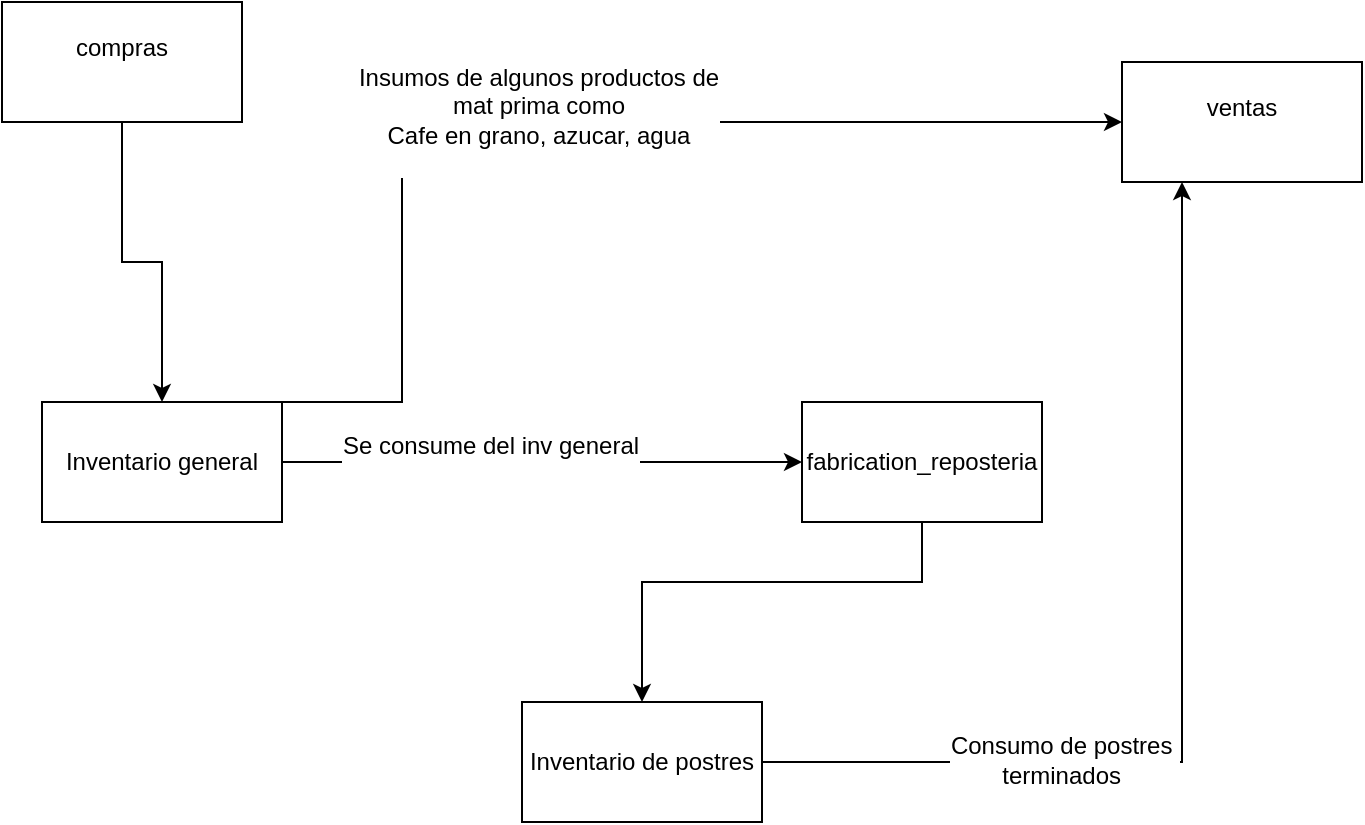 <mxfile version="10.7.2" type="device"><diagram id="3bwYnvewhfQlMdhpBLL-" name="map"><mxGraphModel dx="1010" dy="633" grid="1" gridSize="10" guides="1" tooltips="1" connect="1" arrows="1" fold="1" page="1" pageScale="1" pageWidth="850" pageHeight="1100" math="0" shadow="0"><root><mxCell id="0"/><mxCell id="1" parent="0"/><mxCell id="x3sgz7j_zCTh_hPHN5Fw-2" value="ventas&lt;br&gt;&lt;br&gt;" style="rounded=0;whiteSpace=wrap;html=1;" parent="1" vertex="1"><mxGeometry x="580" y="60" width="120" height="60" as="geometry"/></mxCell><mxCell id="x3sgz7j_zCTh_hPHN5Fw-10" style="edgeStyle=orthogonalEdgeStyle;rounded=0;orthogonalLoop=1;jettySize=auto;html=1;entryX=0.5;entryY=0;entryDx=0;entryDy=0;" parent="1" source="x3sgz7j_zCTh_hPHN5Fw-6" target="x3sgz7j_zCTh_hPHN5Fw-9" edge="1"><mxGeometry relative="1" as="geometry"/></mxCell><mxCell id="x3sgz7j_zCTh_hPHN5Fw-6" value="compras&lt;br&gt;&lt;br&gt;" style="rounded=0;whiteSpace=wrap;html=1;" parent="1" vertex="1"><mxGeometry x="20" y="30" width="120" height="60" as="geometry"/></mxCell><mxCell id="x3sgz7j_zCTh_hPHN5Fw-13" style="edgeStyle=orthogonalEdgeStyle;rounded=0;orthogonalLoop=1;jettySize=auto;html=1;entryX=0.5;entryY=0;entryDx=0;entryDy=0;" parent="1" source="x3sgz7j_zCTh_hPHN5Fw-7" target="x3sgz7j_zCTh_hPHN5Fw-12" edge="1"><mxGeometry relative="1" as="geometry"><Array as="points"><mxPoint x="480" y="320"/><mxPoint x="340" y="320"/></Array></mxGeometry></mxCell><mxCell id="x3sgz7j_zCTh_hPHN5Fw-7" value="fabrication_reposteria&lt;br&gt;" style="rounded=0;whiteSpace=wrap;html=1;" parent="1" vertex="1"><mxGeometry x="420" y="230" width="120" height="60" as="geometry"/></mxCell><mxCell id="x3sgz7j_zCTh_hPHN5Fw-8" style="edgeStyle=orthogonalEdgeStyle;rounded=0;orthogonalLoop=1;jettySize=auto;html=1;exitX=0.5;exitY=1;exitDx=0;exitDy=0;" parent="1" source="x3sgz7j_zCTh_hPHN5Fw-6" target="x3sgz7j_zCTh_hPHN5Fw-6" edge="1"><mxGeometry relative="1" as="geometry"/></mxCell><mxCell id="x3sgz7j_zCTh_hPHN5Fw-11" style="edgeStyle=orthogonalEdgeStyle;rounded=0;orthogonalLoop=1;jettySize=auto;html=1;exitX=1;exitY=0.5;exitDx=0;exitDy=0;" parent="1" source="x3sgz7j_zCTh_hPHN5Fw-9" target="x3sgz7j_zCTh_hPHN5Fw-7" edge="1"><mxGeometry relative="1" as="geometry"/></mxCell><mxCell id="x3sgz7j_zCTh_hPHN5Fw-18" value="Se consume del inv general&lt;br&gt;&lt;br&gt;" style="text;html=1;resizable=0;points=[];align=center;verticalAlign=middle;labelBackgroundColor=#ffffff;" parent="x3sgz7j_zCTh_hPHN5Fw-11" vertex="1" connectable="0"><mxGeometry x="-0.202" y="1" relative="1" as="geometry"><mxPoint as="offset"/></mxGeometry></mxCell><mxCell id="x3sgz7j_zCTh_hPHN5Fw-14" style="edgeStyle=orthogonalEdgeStyle;rounded=0;orthogonalLoop=1;jettySize=auto;html=1;exitX=0.75;exitY=0;exitDx=0;exitDy=0;entryX=0;entryY=0.5;entryDx=0;entryDy=0;" parent="1" source="x3sgz7j_zCTh_hPHN5Fw-9" target="x3sgz7j_zCTh_hPHN5Fw-2" edge="1"><mxGeometry relative="1" as="geometry"><Array as="points"><mxPoint x="220" y="230"/><mxPoint x="220" y="90"/></Array></mxGeometry></mxCell><mxCell id="x3sgz7j_zCTh_hPHN5Fw-15" value="Insumos de algunos productos de &lt;br&gt;mat prima como&lt;br&gt;Cafe en grano, azucar, agua&lt;br&gt;&lt;br&gt;" style="text;html=1;resizable=0;points=[];align=center;verticalAlign=middle;labelBackgroundColor=#ffffff;" parent="x3sgz7j_zCTh_hPHN5Fw-14" vertex="1" connectable="0"><mxGeometry x="0.011" y="1" relative="1" as="geometry"><mxPoint as="offset"/></mxGeometry></mxCell><UserObject label="Inventario general" id="x3sgz7j_zCTh_hPHN5Fw-9"><mxCell style="rounded=0;whiteSpace=wrap;html=1;" parent="1" vertex="1"><mxGeometry x="40" y="230" width="120" height="60" as="geometry"/></mxCell></UserObject><mxCell id="x3sgz7j_zCTh_hPHN5Fw-16" style="edgeStyle=orthogonalEdgeStyle;rounded=0;orthogonalLoop=1;jettySize=auto;html=1;entryX=0.25;entryY=1;entryDx=0;entryDy=0;" parent="1" source="x3sgz7j_zCTh_hPHN5Fw-12" target="x3sgz7j_zCTh_hPHN5Fw-2" edge="1"><mxGeometry relative="1" as="geometry"/></mxCell><mxCell id="x3sgz7j_zCTh_hPHN5Fw-17" value="Consumo de postres&amp;nbsp;&lt;br&gt;terminados&amp;nbsp;&lt;br&gt;" style="text;html=1;resizable=0;points=[];align=center;verticalAlign=middle;labelBackgroundColor=#ffffff;" parent="x3sgz7j_zCTh_hPHN5Fw-16" vertex="1" connectable="0"><mxGeometry x="-0.399" y="1" relative="1" as="geometry"><mxPoint as="offset"/></mxGeometry></mxCell><mxCell id="x3sgz7j_zCTh_hPHN5Fw-12" value="Inventario de postres" style="rounded=0;whiteSpace=wrap;html=1;" parent="1" vertex="1"><mxGeometry x="280" y="380" width="120" height="60" as="geometry"/></mxCell></root></mxGraphModel></diagram><diagram id="p0XqcKmUgTJYPS8MZ6la" name="Process flow"><mxGraphModel dx="1010" dy="633" grid="1" gridSize="10" guides="1" tooltips="1" connect="1" arrows="1" fold="1" page="1" pageScale="1" pageWidth="850" pageHeight="1100" math="0" shadow="0"><root><mxCell id="ep6BzbHf-mTxLiTmxh-_-0"/><mxCell id="ep6BzbHf-mTxLiTmxh-_-1" parent="ep6BzbHf-mTxLiTmxh-_-0"/><mxCell id="vCaNxrGRDg81SMNiD6En-7" style="edgeStyle=orthogonalEdgeStyle;rounded=0;orthogonalLoop=1;jettySize=auto;html=1;exitX=1;exitY=0.5;exitDx=0;exitDy=0;entryX=0;entryY=0.5;entryDx=0;entryDy=0;" parent="ep6BzbHf-mTxLiTmxh-_-1" source="vCaNxrGRDg81SMNiD6En-0" target="vCaNxrGRDg81SMNiD6En-9" edge="1"><mxGeometry relative="1" as="geometry"><mxPoint x="323" y="53" as="targetPoint"/></mxGeometry></mxCell><mxCell id="vCaNxrGRDg81SMNiD6En-0" value="Abrir menu principal&lt;br&gt;" style="rounded=0;whiteSpace=wrap;html=1;" parent="ep6BzbHf-mTxLiTmxh-_-1" vertex="1"><mxGeometry x="50" y="30" width="120" height="60" as="geometry"/></mxCell><mxCell id="vCaNxrGRDg81SMNiD6En-6" style="edgeStyle=orthogonalEdgeStyle;rounded=0;orthogonalLoop=1;jettySize=auto;html=1;exitX=0.5;exitY=1;exitDx=0;exitDy=0;entryX=0.5;entryY=0;entryDx=0;entryDy=0;" parent="ep6BzbHf-mTxLiTmxh-_-1" source="vCaNxrGRDg81SMNiD6En-1" target="vCaNxrGRDg81SMNiD6En-2" edge="1"><mxGeometry relative="1" as="geometry"/></mxCell><mxCell id="vCaNxrGRDg81SMNiD6En-1" value="Update tipo venta&amp;nbsp;" style="rounded=0;whiteSpace=wrap;html=1;" parent="ep6BzbHf-mTxLiTmxh-_-1" vertex="1"><mxGeometry x="600" y="190" width="120" height="60" as="geometry"/></mxCell><mxCell id="vCaNxrGRDg81SMNiD6En-20" style="edgeStyle=orthogonalEdgeStyle;rounded=0;orthogonalLoop=1;jettySize=auto;html=1;" parent="ep6BzbHf-mTxLiTmxh-_-1" source="vCaNxrGRDg81SMNiD6En-2" target="vCaNxrGRDg81SMNiD6En-19" edge="1"><mxGeometry relative="1" as="geometry"/></mxCell><mxCell id="vCaNxrGRDg81SMNiD6En-2" value="Update tipo venta 2&lt;br&gt;" style="rounded=0;whiteSpace=wrap;html=1;" parent="ep6BzbHf-mTxLiTmxh-_-1" vertex="1"><mxGeometry x="590" y="310" width="120" height="60" as="geometry"/></mxCell><mxCell id="vCaNxrGRDg81SMNiD6En-5" style="edgeStyle=orthogonalEdgeStyle;rounded=0;orthogonalLoop=1;jettySize=auto;html=1;exitX=0.5;exitY=1;exitDx=0;exitDy=0;entryX=0.5;entryY=0;entryDx=0;entryDy=0;" parent="ep6BzbHf-mTxLiTmxh-_-1" source="vCaNxrGRDg81SMNiD6En-3" target="vCaNxrGRDg81SMNiD6En-1" edge="1"><mxGeometry relative="1" as="geometry"/></mxCell><mxCell id="vCaNxrGRDg81SMNiD6En-3" value="Append insumos&lt;br&gt;" style="rounded=0;whiteSpace=wrap;html=1;" parent="ep6BzbHf-mTxLiTmxh-_-1" vertex="1"><mxGeometry x="590" y="80" width="120" height="60" as="geometry"/></mxCell><mxCell id="vCaNxrGRDg81SMNiD6En-14" value="Yes&lt;br&gt;" style="edgeStyle=orthogonalEdgeStyle;rounded=0;orthogonalLoop=1;jettySize=auto;html=1;exitX=0.5;exitY=1;exitDx=0;exitDy=0;entryX=0.5;entryY=0;entryDx=0;entryDy=0;" parent="ep6BzbHf-mTxLiTmxh-_-1" source="vCaNxrGRDg81SMNiD6En-9" target="vCaNxrGRDg81SMNiD6En-13" edge="1"><mxGeometry relative="1" as="geometry"/></mxCell><mxCell id="vCaNxrGRDg81SMNiD6En-16" value="NO" style="edgeStyle=orthogonalEdgeStyle;rounded=0;orthogonalLoop=1;jettySize=auto;html=1;entryX=0.5;entryY=0;entryDx=0;entryDy=0;" parent="ep6BzbHf-mTxLiTmxh-_-1" source="vCaNxrGRDg81SMNiD6En-9" target="vCaNxrGRDg81SMNiD6En-3" edge="1"><mxGeometry relative="1" as="geometry"><mxPoint x="600" y="60" as="targetPoint"/></mxGeometry></mxCell><mxCell id="vCaNxrGRDg81SMNiD6En-9" value="Actualizaste algun precio&lt;br&gt;" style="rhombus;whiteSpace=wrap;html=1;" parent="ep6BzbHf-mTxLiTmxh-_-1" vertex="1"><mxGeometry x="270" y="10" width="130" height="100" as="geometry"/></mxCell><mxCell id="vCaNxrGRDg81SMNiD6En-18" style="edgeStyle=orthogonalEdgeStyle;rounded=0;orthogonalLoop=1;jettySize=auto;html=1;entryX=0;entryY=0.5;entryDx=0;entryDy=0;" parent="ep6BzbHf-mTxLiTmxh-_-1" source="vCaNxrGRDg81SMNiD6En-13" target="vCaNxrGRDg81SMNiD6En-3" edge="1"><mxGeometry relative="1" as="geometry"/></mxCell><mxCell id="vCaNxrGRDg81SMNiD6En-13" value="Crear tabla de precio actual&amp;nbsp;" style="rounded=0;whiteSpace=wrap;html=1;" parent="ep6BzbHf-mTxLiTmxh-_-1" vertex="1"><mxGeometry x="230" y="190" width="120" height="60" as="geometry"/></mxCell><mxCell id="vCaNxrGRDg81SMNiD6En-19" value="Update prices" style="rounded=0;whiteSpace=wrap;html=1;" parent="ep6BzbHf-mTxLiTmxh-_-1" vertex="1"><mxGeometry x="590" y="420" width="120" height="60" as="geometry"/></mxCell></root></mxGraphModel></diagram><diagram id="bjToeyfuPpKxasmbGGmy" name="summary_ventas"><mxGraphModel dx="1010" dy="633" grid="1" gridSize="10" guides="1" tooltips="1" connect="1" arrows="1" fold="1" page="1" pageScale="1" pageWidth="850" pageHeight="1100" math="0" shadow="0"><root><mxCell id="fJk_NyexqERiPKrMRmQC-0"/><mxCell id="fJk_NyexqERiPKrMRmQC-1" parent="fJk_NyexqERiPKrMRmQC-0"/><mxCell id="fJk_NyexqERiPKrMRmQC-2" value="resumen_ventas_1&lt;br&gt;" style="rounded=0;whiteSpace=wrap;html=1;" vertex="1" parent="fJk_NyexqERiPKrMRmQC-1"><mxGeometry x="400" y="110" width="160" height="60" as="geometry"/></mxCell><mxCell id="fJk_NyexqERiPKrMRmQC-5" style="edgeStyle=orthogonalEdgeStyle;rounded=0;orthogonalLoop=1;jettySize=auto;html=1;exitX=1;exitY=0.5;exitDx=0;exitDy=0;entryX=0;entryY=0.5;entryDx=0;entryDy=0;" edge="1" parent="fJk_NyexqERiPKrMRmQC-1" source="fJk_NyexqERiPKrMRmQC-3" target="fJk_NyexqERiPKrMRmQC-4"><mxGeometry relative="1" as="geometry"/></mxCell><mxCell id="fJk_NyexqERiPKrMRmQC-3" value="insumo_por_producto" style="rounded=0;whiteSpace=wrap;html=1;" vertex="1" parent="fJk_NyexqERiPKrMRmQC-1"><mxGeometry x="50" y="300" width="180" height="60" as="geometry"/></mxCell><mxCell id="fJk_NyexqERiPKrMRmQC-6" style="edgeStyle=orthogonalEdgeStyle;rounded=0;orthogonalLoop=1;jettySize=auto;html=1;entryX=0.5;entryY=1;entryDx=0;entryDy=0;" edge="1" parent="fJk_NyexqERiPKrMRmQC-1" source="fJk_NyexqERiPKrMRmQC-4" target="fJk_NyexqERiPKrMRmQC-2"><mxGeometry relative="1" as="geometry"/></mxCell><mxCell id="fJk_NyexqERiPKrMRmQC-4" value="insumo_por_producto_2&lt;br&gt;&lt;br&gt;" style="rounded=0;whiteSpace=wrap;html=1;" vertex="1" parent="fJk_NyexqERiPKrMRmQC-1"><mxGeometry x="280" y="290" width="200" height="70" as="geometry"/></mxCell></root></mxGraphModel></diagram></mxfile>